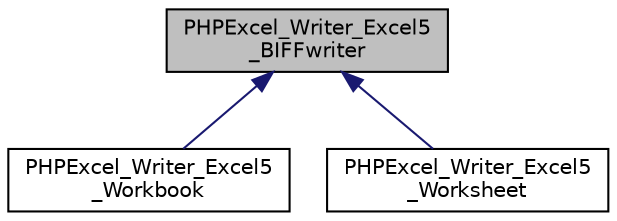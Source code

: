 digraph "PHPExcel_Writer_Excel5_BIFFwriter"
{
  edge [fontname="Helvetica",fontsize="10",labelfontname="Helvetica",labelfontsize="10"];
  node [fontname="Helvetica",fontsize="10",shape=record];
  Node0 [label="PHPExcel_Writer_Excel5\l_BIFFwriter",height=0.2,width=0.4,color="black", fillcolor="grey75", style="filled", fontcolor="black"];
  Node0 -> Node1 [dir="back",color="midnightblue",fontsize="10",style="solid",fontname="Helvetica"];
  Node1 [label="PHPExcel_Writer_Excel5\l_Workbook",height=0.2,width=0.4,color="black", fillcolor="white", style="filled",URL="$class_p_h_p_excel___writer___excel5___workbook.html"];
  Node0 -> Node2 [dir="back",color="midnightblue",fontsize="10",style="solid",fontname="Helvetica"];
  Node2 [label="PHPExcel_Writer_Excel5\l_Worksheet",height=0.2,width=0.4,color="black", fillcolor="white", style="filled",URL="$class_p_h_p_excel___writer___excel5___worksheet.html"];
}
